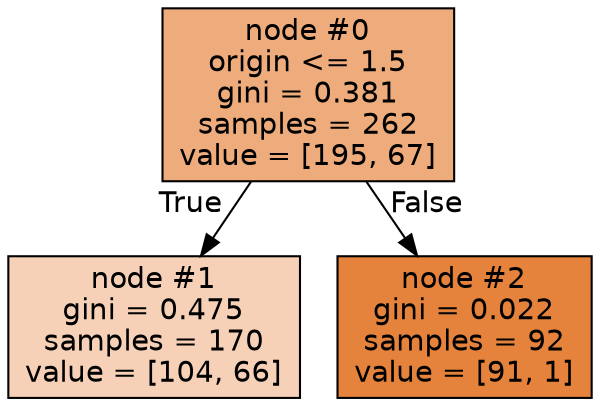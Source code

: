 digraph Tree {
node [shape=box, style="filled", color="black", fontname="helvetica"] ;
graph [ranksep=equally, splines=polyline] ;
edge [fontname="helvetica"] ;
0 [label="node #0\norigin <= 1.5\ngini = 0.381\nsamples = 262\nvalue = [195, 67]", fillcolor="#eeac7d"] ;
1 [label="node #1\ngini = 0.475\nsamples = 170\nvalue = [104, 66]", fillcolor="#f6d1b7"] ;
0 -> 1 [labeldistance=2.5, labelangle=45, headlabel="True"] ;
2 [label="node #2\ngini = 0.022\nsamples = 92\nvalue = [91, 1]", fillcolor="#e5823b"] ;
0 -> 2 [labeldistance=2.5, labelangle=-45, headlabel="False"] ;
{rank=same ; 0} ;
{rank=same ; 1; 2} ;
}